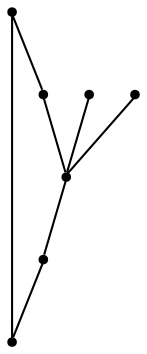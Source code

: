 graph {
  node [shape=point,comment="{\"directed\":false,\"doi\":\"10.1007/978-3-642-11805-0_10\",\"figure\":\"9 (12)\"}"]

  v0 [pos="1522.94498236013,723.92985125455"]
  v1 [pos="1436.2555770519168,872.4837851090865"]
  v2 [pos="1522.94498236013,835.3452698447489"]
  v3 [pos="1501.3039427823799,798.2068181818183"]
  v4 [pos="1436.2555770519168,761.0683665188877"]
  v5 [pos="1479.600263799623,686.7913359902124"]
  v6 [pos="1479.6002637996228,909.6223003734243"]

  v0 -- v1 [id="-1",pos="1522.94498236013,723.92985125455 1436.2555770519168,872.4837851090865 1436.2555770519168,872.4837851090865 1436.2555770519168,872.4837851090865"]
  v4 -- v1 [id="-2",pos="1436.2555770519168,761.0683665188877 1436.2555770519168,872.4837851090865 1436.2555770519168,872.4837851090865 1436.2555770519168,872.4837851090865"]
  v6 -- v3 [id="-3",pos="1479.6002637996228,909.6223003734243 1501.3039427823799,798.2068181818183 1501.3039427823799,798.2068181818183 1501.3039427823799,798.2068181818183"]
  v5 -- v3 [id="-4",pos="1479.600263799623,686.7913359902124 1501.3039427823799,798.2068181818183 1501.3039427823799,798.2068181818183 1501.3039427823799,798.2068181818183"]
  v3 -- v4 [id="-5",pos="1501.3039427823799,798.2068181818183 1436.2555770519168,761.0683665188877 1436.2555770519168,761.0683665188877 1436.2555770519168,761.0683665188877"]
  v2 -- v3 [id="-6",pos="1522.94498236013,835.3452698447489 1501.3039427823799,798.2068181818183 1501.3039427823799,798.2068181818183 1501.3039427823799,798.2068181818183"]
  v0 -- v2 [id="-7",pos="1522.94498236013,723.92985125455 1522.94498236013,835.3452698447489 1522.94498236013,835.3452698447489 1522.94498236013,835.3452698447489"]
}